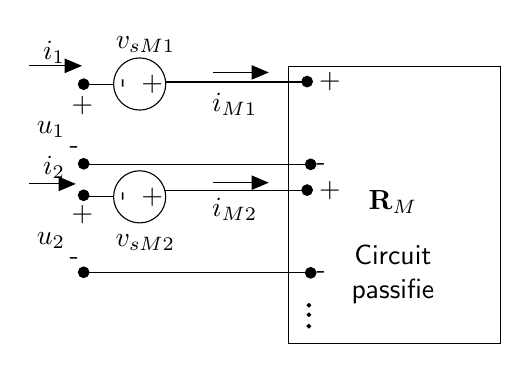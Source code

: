 \begin{tikzpicture}[y=-1cm]
\sf
\filldraw[black] (5.333,4.518) circle (0.022cm);
\filldraw[black] (5.333,4.64) circle (0.022cm);
\filldraw[black] (5.333,4.784) circle (0.022cm);
\draw[black] (3.184,1.709) circle (0.331cm);
\path (3.256,1.709) node[text=black,anchor=base,rotate=270.0] {+};
\path (2.893,1.713) node[text=black,anchor=base,rotate=270.0] {-};
\draw[black] (3.184,3.142) circle (0.331cm);
\path (3.256,3.142) node[text=black,anchor=base,rotate=270.0] {+};
\path (2.893,3.147) node[text=black,anchor=base,rotate=270.0] {-};
\filldraw[black] (5.311,1.678) circle (0.067cm);
\filldraw[black] (5.356,2.729) circle (0.067cm);
\filldraw[black] (2.473,2.722) circle (0.067cm);
\filldraw[black] (2.473,1.711) circle (0.067cm);
\filldraw[black] (5.311,3.056) circle (0.067cm);
\filldraw[black] (5.356,4.107) circle (0.067cm);
\filldraw[black] (2.473,3.122) circle (0.067cm);
\filldraw[black] (2.473,4.1) circle (0.067cm);
\draw[black] (5.069,1.489) rectangle (7.767,5.007);
\draw[arrows=-triangle 45,black] (4.113,1.562) -- (4.824,1.562);
\draw[arrows=-triangle 45,black] (4.113,2.962) -- (4.824,2.962);
\draw[black] (5.324,1.684) -- (3.502,1.684);
\draw[black] (5.369,2.729) -- (2.484,2.729);
\draw[black] (2.862,1.711) -- (2.496,1.711);
\draw[black] (5.369,4.107) -- (2.484,4.107);
\draw[black] (5.324,3.062) -- (3.502,3.062);
\draw[black] (2.851,3.133) -- (2.451,3.133);
\draw[arrows=triangle 45-,black] (2.451,1.478) -- (1.773,1.478);
\draw[arrows=triangle 45-,black] (2.373,2.978) -- (1.773,2.978);
\path (4.391,2.062) node[text=black,anchor=base] {$i_{M1}$};
\path (4.391,3.396) node[text=black,anchor=base] {$i_{M2}$};
\path (5.6,1.767) node[text=black,anchor=base] {+};
\path (5.669,2.807) node[text=black,anchor=base east] {-};
\path (5.6,3.144) node[text=black,anchor=base] {+};
\path (5.669,4.184) node[text=black,anchor=base east] {-};
\path (2.536,2.596) node[text=black,anchor=base east] {-};
\path (2.456,2.067) node[text=black,anchor=base] {+};
\path (2.362,2.333) node[text=black,anchor=base east] {$u_1$};
\path (3.258,1.262) node[text=black,anchor=base] {$v_{sM1}$};
\path (3.256,3.767) node[text=black,anchor=base] {$v_{sM2}$};
\path (2.456,3.456) node[text=black,anchor=base] {+};
\path (2.536,4.007) node[text=black,anchor=base east] {-};
\path (2.096,1.4) node[text=black,anchor=base] {$i_1$};
\path (2.096,2.856) node[text=black,anchor=base] {$i_2$};
\path (2.362,3.744) node[text=black,anchor=base east] {$u_2$};
\path (6.4,3.3) node[text=black,anchor=base] {${\bf R}_M$};
\path (6.4,4) node[text=black,anchor=base] {Circuit};
\path (6.4,4.433) node[text=black,anchor=base] {passifie};

\end{tikzpicture}%

%% Configure (x)emacs for this file ...
%% Local Variables:
%% mode: latex
%% End: